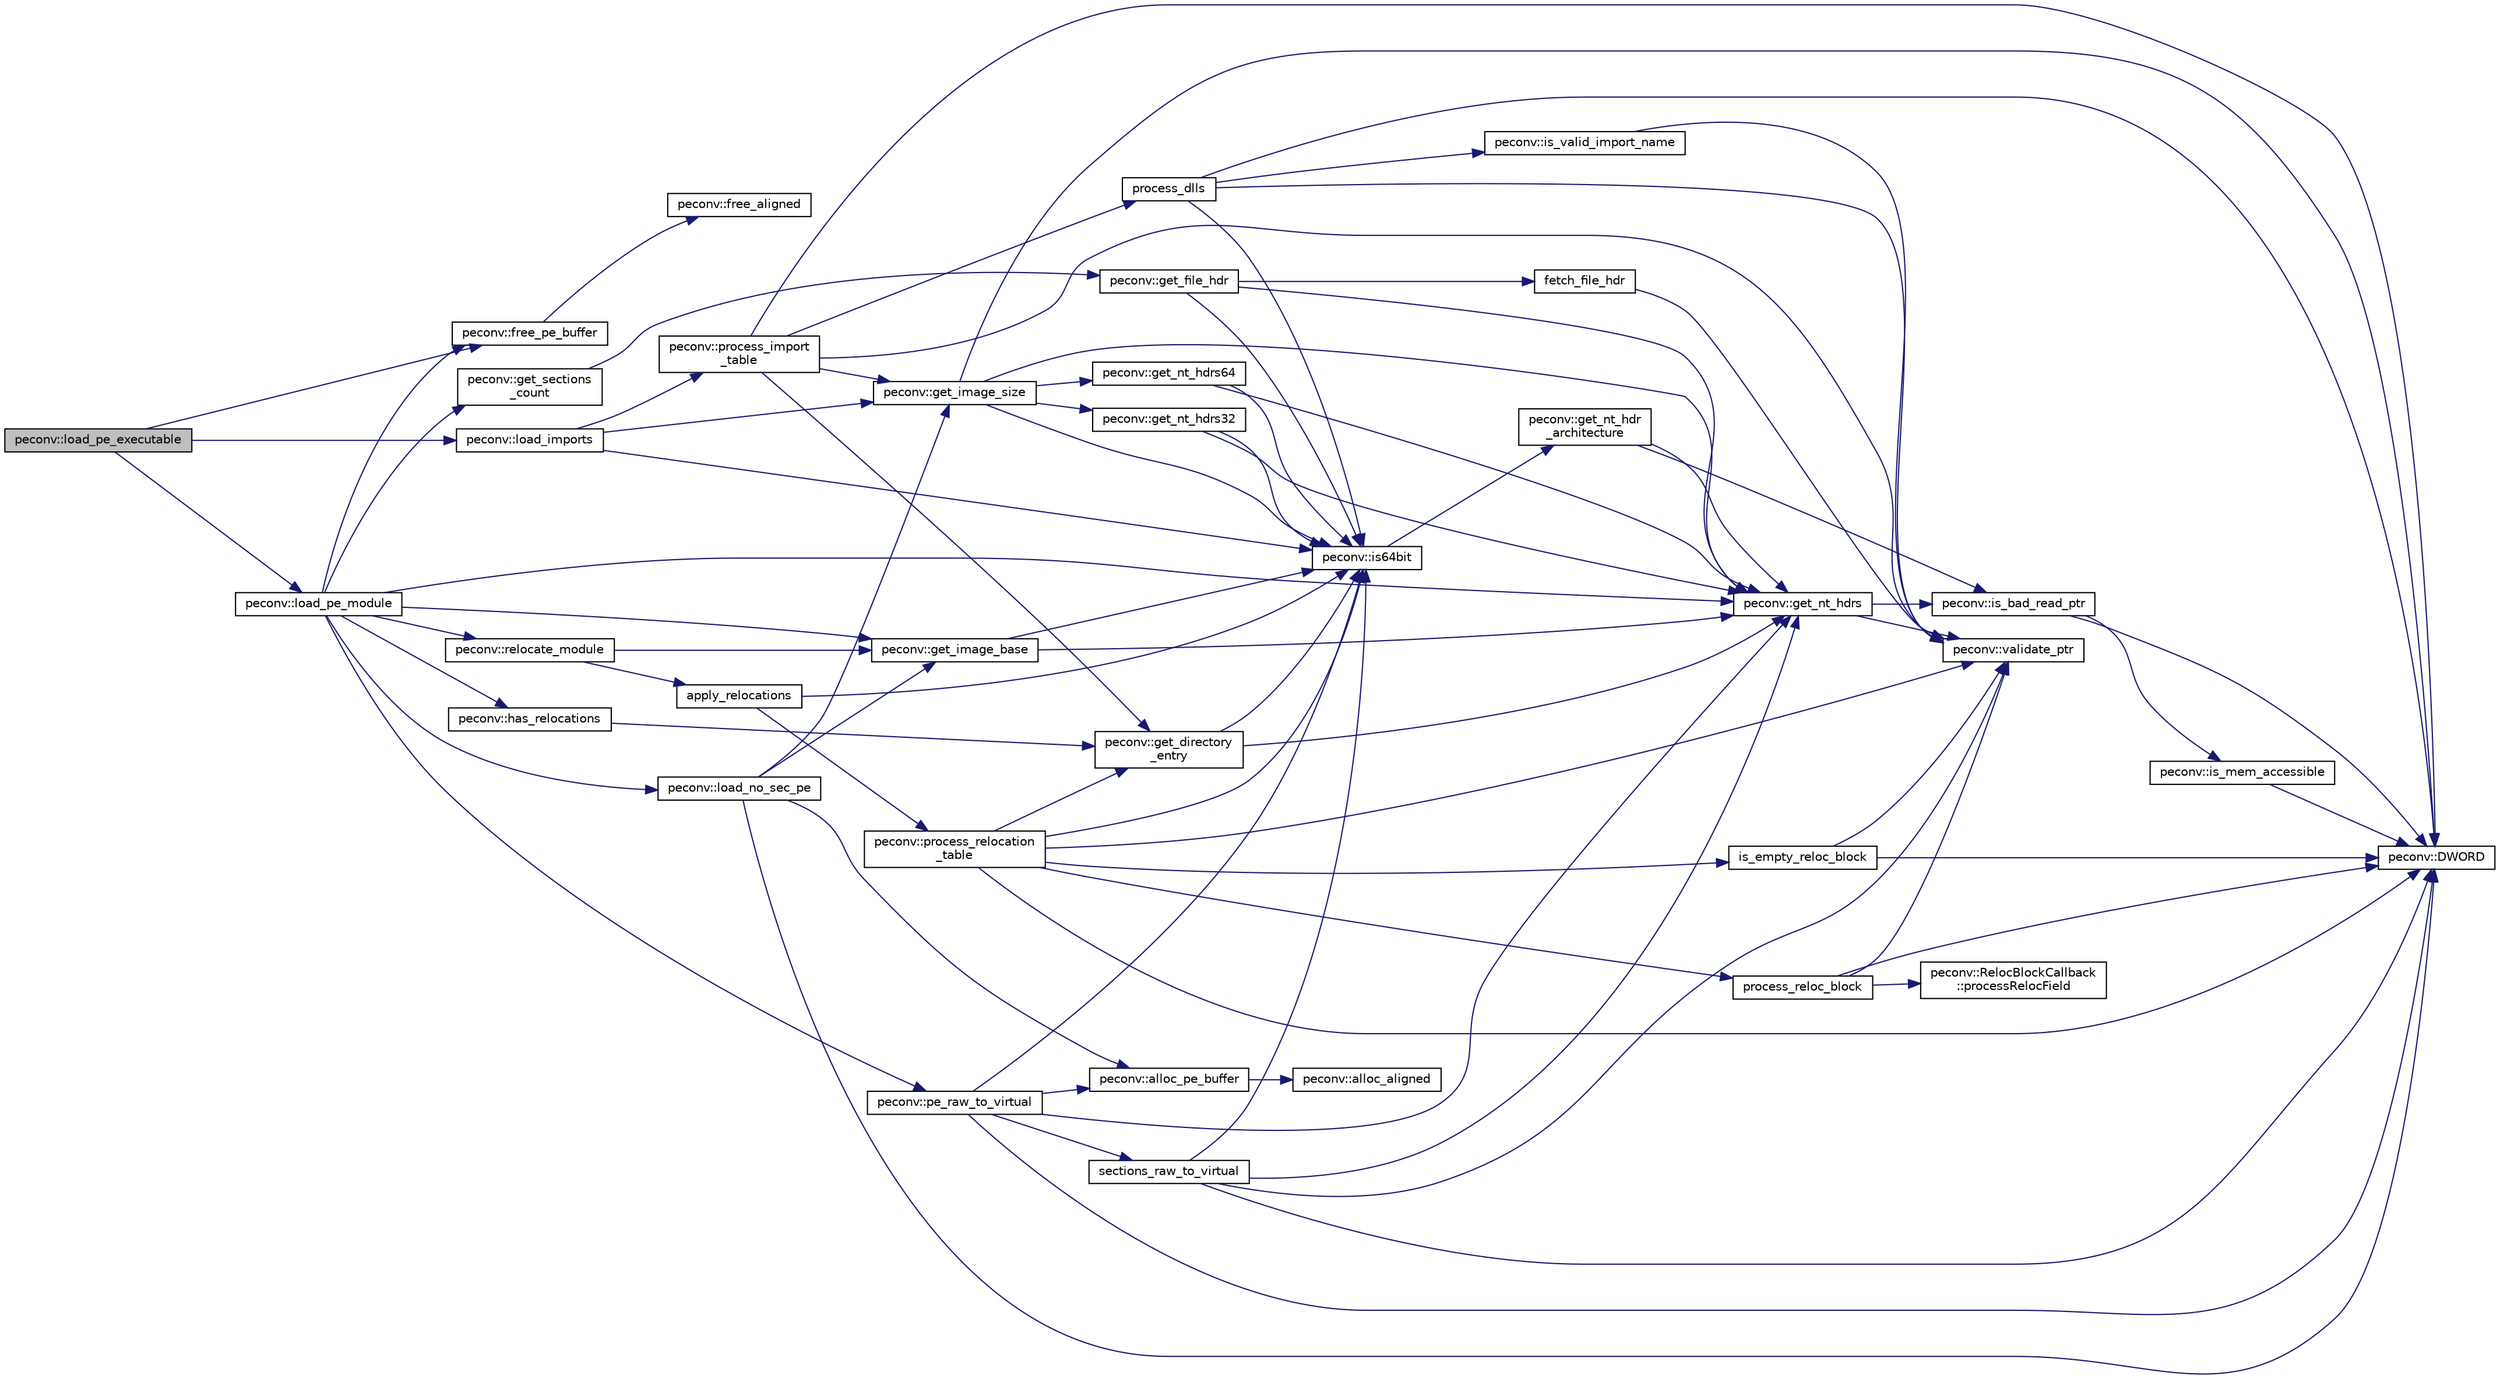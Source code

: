digraph "peconv::load_pe_executable"
{
 // LATEX_PDF_SIZE
  edge [fontname="Helvetica",fontsize="10",labelfontname="Helvetica",labelfontsize="10"];
  node [fontname="Helvetica",fontsize="10",shape=record];
  rankdir="LR";
  Node1 [label="peconv::load_pe_executable",height=0.2,width=0.4,color="black", fillcolor="grey75", style="filled", fontcolor="black",tooltip=" "];
  Node1 -> Node2 [color="midnightblue",fontsize="10",style="solid",fontname="Helvetica"];
  Node2 [label="peconv::free_pe_buffer",height=0.2,width=0.4,color="black", fillcolor="white", style="filled",URL="$namespacepeconv.html#a839f04fa06f311e3270a4305421ad35f",tooltip=" "];
  Node2 -> Node3 [color="midnightblue",fontsize="10",style="solid",fontname="Helvetica"];
  Node3 [label="peconv::free_aligned",height=0.2,width=0.4,color="black", fillcolor="white", style="filled",URL="$namespacepeconv.html#a0e37c28aa6d21070a623054c52126531",tooltip=" "];
  Node1 -> Node4 [color="midnightblue",fontsize="10",style="solid",fontname="Helvetica"];
  Node4 [label="peconv::load_imports",height=0.2,width=0.4,color="black", fillcolor="white", style="filled",URL="$namespacepeconv.html#af1c15af4855b4953de9e7b0001c67e49",tooltip=" "];
  Node4 -> Node5 [color="midnightblue",fontsize="10",style="solid",fontname="Helvetica"];
  Node5 [label="peconv::get_image_size",height=0.2,width=0.4,color="black", fillcolor="white", style="filled",URL="$namespacepeconv.html#a7d79bda8907a18a81aa6bd8e1c1626cb",tooltip=" "];
  Node5 -> Node6 [color="midnightblue",fontsize="10",style="solid",fontname="Helvetica"];
  Node6 [label="peconv::DWORD",height=0.2,width=0.4,color="black", fillcolor="white", style="filled",URL="$namespacepeconv.html#abff674ea8e527f49f9741ff81596a15d",tooltip=" "];
  Node5 -> Node7 [color="midnightblue",fontsize="10",style="solid",fontname="Helvetica"];
  Node7 [label="peconv::get_nt_hdrs",height=0.2,width=0.4,color="black", fillcolor="white", style="filled",URL="$namespacepeconv.html#ae064b93af2489f2ba43b42fdfff2f2a3",tooltip=" "];
  Node7 -> Node8 [color="midnightblue",fontsize="10",style="solid",fontname="Helvetica"];
  Node8 [label="peconv::is_bad_read_ptr",height=0.2,width=0.4,color="black", fillcolor="white", style="filled",URL="$namespacepeconv.html#aad22870e562a1bf1a8972c0f1ba88056",tooltip=" "];
  Node8 -> Node6 [color="midnightblue",fontsize="10",style="solid",fontname="Helvetica"];
  Node8 -> Node9 [color="midnightblue",fontsize="10",style="solid",fontname="Helvetica"];
  Node9 [label="peconv::is_mem_accessible",height=0.2,width=0.4,color="black", fillcolor="white", style="filled",URL="$namespacepeconv.html#a1c5650dbaaff41bf24cb94bd2ed60dcb",tooltip=" "];
  Node9 -> Node6 [color="midnightblue",fontsize="10",style="solid",fontname="Helvetica"];
  Node7 -> Node10 [color="midnightblue",fontsize="10",style="solid",fontname="Helvetica"];
  Node10 [label="peconv::validate_ptr",height=0.2,width=0.4,color="black", fillcolor="white", style="filled",URL="$namespacepeconv.html#a02f2984cee1eddb5e883917f2c231016",tooltip=" "];
  Node5 -> Node11 [color="midnightblue",fontsize="10",style="solid",fontname="Helvetica"];
  Node11 [label="peconv::get_nt_hdrs32",height=0.2,width=0.4,color="black", fillcolor="white", style="filled",URL="$namespacepeconv.html#ab292a30cfc2b59faa96b2c266fa88a87",tooltip=" "];
  Node11 -> Node7 [color="midnightblue",fontsize="10",style="solid",fontname="Helvetica"];
  Node11 -> Node12 [color="midnightblue",fontsize="10",style="solid",fontname="Helvetica"];
  Node12 [label="peconv::is64bit",height=0.2,width=0.4,color="black", fillcolor="white", style="filled",URL="$namespacepeconv.html#aa66eb25442292a01f9fcd0f1e4da899f",tooltip=" "];
  Node12 -> Node13 [color="midnightblue",fontsize="10",style="solid",fontname="Helvetica"];
  Node13 [label="peconv::get_nt_hdr\l_architecture",height=0.2,width=0.4,color="black", fillcolor="white", style="filled",URL="$namespacepeconv.html#a1621d9ae5ce1a3a0be6a9fa77c7bf59b",tooltip=" "];
  Node13 -> Node7 [color="midnightblue",fontsize="10",style="solid",fontname="Helvetica"];
  Node13 -> Node8 [color="midnightblue",fontsize="10",style="solid",fontname="Helvetica"];
  Node5 -> Node14 [color="midnightblue",fontsize="10",style="solid",fontname="Helvetica"];
  Node14 [label="peconv::get_nt_hdrs64",height=0.2,width=0.4,color="black", fillcolor="white", style="filled",URL="$namespacepeconv.html#a72becdae00f88e7627ee820b464e4127",tooltip=" "];
  Node14 -> Node7 [color="midnightblue",fontsize="10",style="solid",fontname="Helvetica"];
  Node14 -> Node12 [color="midnightblue",fontsize="10",style="solid",fontname="Helvetica"];
  Node5 -> Node12 [color="midnightblue",fontsize="10",style="solid",fontname="Helvetica"];
  Node4 -> Node12 [color="midnightblue",fontsize="10",style="solid",fontname="Helvetica"];
  Node4 -> Node15 [color="midnightblue",fontsize="10",style="solid",fontname="Helvetica"];
  Node15 [label="peconv::process_import\l_table",height=0.2,width=0.4,color="black", fillcolor="white", style="filled",URL="$namespacepeconv.html#a48b50ca71aff05c2edfca1ff816db197",tooltip=" "];
  Node15 -> Node6 [color="midnightblue",fontsize="10",style="solid",fontname="Helvetica"];
  Node15 -> Node16 [color="midnightblue",fontsize="10",style="solid",fontname="Helvetica"];
  Node16 [label="peconv::get_directory\l_entry",height=0.2,width=0.4,color="black", fillcolor="white", style="filled",URL="$namespacepeconv.html#ad22e135ef3600e6ebc35b809804f5b68",tooltip=" "];
  Node16 -> Node7 [color="midnightblue",fontsize="10",style="solid",fontname="Helvetica"];
  Node16 -> Node12 [color="midnightblue",fontsize="10",style="solid",fontname="Helvetica"];
  Node15 -> Node5 [color="midnightblue",fontsize="10",style="solid",fontname="Helvetica"];
  Node15 -> Node17 [color="midnightblue",fontsize="10",style="solid",fontname="Helvetica"];
  Node17 [label="process_dlls",height=0.2,width=0.4,color="black", fillcolor="white", style="filled",URL="$imports__loader_8cpp.html#a5d800d31ea01e77114afee0804cdef68",tooltip=" "];
  Node17 -> Node6 [color="midnightblue",fontsize="10",style="solid",fontname="Helvetica"];
  Node17 -> Node12 [color="midnightblue",fontsize="10",style="solid",fontname="Helvetica"];
  Node17 -> Node18 [color="midnightblue",fontsize="10",style="solid",fontname="Helvetica"];
  Node18 [label="peconv::is_valid_import_name",height=0.2,width=0.4,color="black", fillcolor="white", style="filled",URL="$namespacepeconv.html#ac67dbb3e437d06f60e0eb3cfcf567e90",tooltip=" "];
  Node18 -> Node10 [color="midnightblue",fontsize="10",style="solid",fontname="Helvetica"];
  Node17 -> Node10 [color="midnightblue",fontsize="10",style="solid",fontname="Helvetica"];
  Node15 -> Node10 [color="midnightblue",fontsize="10",style="solid",fontname="Helvetica"];
  Node1 -> Node19 [color="midnightblue",fontsize="10",style="solid",fontname="Helvetica"];
  Node19 [label="peconv::load_pe_module",height=0.2,width=0.4,color="black", fillcolor="white", style="filled",URL="$namespacepeconv.html#a7731531c07531385db3c749676dd702f",tooltip=" "];
  Node19 -> Node2 [color="midnightblue",fontsize="10",style="solid",fontname="Helvetica"];
  Node19 -> Node20 [color="midnightblue",fontsize="10",style="solid",fontname="Helvetica"];
  Node20 [label="peconv::get_image_base",height=0.2,width=0.4,color="black", fillcolor="white", style="filled",URL="$namespacepeconv.html#a413347caca570436e87a5dedc988660d",tooltip=" "];
  Node20 -> Node7 [color="midnightblue",fontsize="10",style="solid",fontname="Helvetica"];
  Node20 -> Node12 [color="midnightblue",fontsize="10",style="solid",fontname="Helvetica"];
  Node19 -> Node7 [color="midnightblue",fontsize="10",style="solid",fontname="Helvetica"];
  Node19 -> Node21 [color="midnightblue",fontsize="10",style="solid",fontname="Helvetica"];
  Node21 [label="peconv::get_sections\l_count",height=0.2,width=0.4,color="black", fillcolor="white", style="filled",URL="$namespacepeconv.html#ab2271a167be8077d8ca0ab9b9bf9483f",tooltip=" "];
  Node21 -> Node22 [color="midnightblue",fontsize="10",style="solid",fontname="Helvetica"];
  Node22 [label="peconv::get_file_hdr",height=0.2,width=0.4,color="black", fillcolor="white", style="filled",URL="$namespacepeconv.html#a30c642b479e9bd27a66332b73d65cabb",tooltip=" "];
  Node22 -> Node23 [color="midnightblue",fontsize="10",style="solid",fontname="Helvetica"];
  Node23 [label="fetch_file_hdr",height=0.2,width=0.4,color="black", fillcolor="white", style="filled",URL="$pe__hdrs__helper_8cpp.html#a1de4bb4b596838882f60e7b5ebdb844c",tooltip=" "];
  Node23 -> Node10 [color="midnightblue",fontsize="10",style="solid",fontname="Helvetica"];
  Node22 -> Node7 [color="midnightblue",fontsize="10",style="solid",fontname="Helvetica"];
  Node22 -> Node12 [color="midnightblue",fontsize="10",style="solid",fontname="Helvetica"];
  Node19 -> Node24 [color="midnightblue",fontsize="10",style="solid",fontname="Helvetica"];
  Node24 [label="peconv::has_relocations",height=0.2,width=0.4,color="black", fillcolor="white", style="filled",URL="$namespacepeconv.html#a0b3a6cb6bb1f0b3ac8b2b4556d491d65",tooltip=" "];
  Node24 -> Node16 [color="midnightblue",fontsize="10",style="solid",fontname="Helvetica"];
  Node19 -> Node25 [color="midnightblue",fontsize="10",style="solid",fontname="Helvetica"];
  Node25 [label="peconv::load_no_sec_pe",height=0.2,width=0.4,color="black", fillcolor="white", style="filled",URL="$namespacepeconv.html#a79430c87aeeae4bbe1df7efc7830a438",tooltip=" "];
  Node25 -> Node26 [color="midnightblue",fontsize="10",style="solid",fontname="Helvetica"];
  Node26 [label="peconv::alloc_pe_buffer",height=0.2,width=0.4,color="black", fillcolor="white", style="filled",URL="$namespacepeconv.html#a92647f207ca261ca38ff516943501dd1",tooltip=" "];
  Node26 -> Node27 [color="midnightblue",fontsize="10",style="solid",fontname="Helvetica"];
  Node27 [label="peconv::alloc_aligned",height=0.2,width=0.4,color="black", fillcolor="white", style="filled",URL="$namespacepeconv.html#a3df24248b3c8c9be64db51a405486923",tooltip=" "];
  Node25 -> Node6 [color="midnightblue",fontsize="10",style="solid",fontname="Helvetica"];
  Node25 -> Node20 [color="midnightblue",fontsize="10",style="solid",fontname="Helvetica"];
  Node25 -> Node5 [color="midnightblue",fontsize="10",style="solid",fontname="Helvetica"];
  Node19 -> Node28 [color="midnightblue",fontsize="10",style="solid",fontname="Helvetica"];
  Node28 [label="peconv::pe_raw_to_virtual",height=0.2,width=0.4,color="black", fillcolor="white", style="filled",URL="$namespacepeconv.html#aa1700ed9ad374834ca6b2b07f146ad0b",tooltip=" "];
  Node28 -> Node26 [color="midnightblue",fontsize="10",style="solid",fontname="Helvetica"];
  Node28 -> Node6 [color="midnightblue",fontsize="10",style="solid",fontname="Helvetica"];
  Node28 -> Node7 [color="midnightblue",fontsize="10",style="solid",fontname="Helvetica"];
  Node28 -> Node12 [color="midnightblue",fontsize="10",style="solid",fontname="Helvetica"];
  Node28 -> Node29 [color="midnightblue",fontsize="10",style="solid",fontname="Helvetica"];
  Node29 [label="sections_raw_to_virtual",height=0.2,width=0.4,color="black", fillcolor="white", style="filled",URL="$pe__raw__to__virtual_8cpp.html#aa36f9f164cf7634ae71609daf64770cd",tooltip=" "];
  Node29 -> Node6 [color="midnightblue",fontsize="10",style="solid",fontname="Helvetica"];
  Node29 -> Node7 [color="midnightblue",fontsize="10",style="solid",fontname="Helvetica"];
  Node29 -> Node12 [color="midnightblue",fontsize="10",style="solid",fontname="Helvetica"];
  Node29 -> Node10 [color="midnightblue",fontsize="10",style="solid",fontname="Helvetica"];
  Node19 -> Node30 [color="midnightblue",fontsize="10",style="solid",fontname="Helvetica"];
  Node30 [label="peconv::relocate_module",height=0.2,width=0.4,color="black", fillcolor="white", style="filled",URL="$namespacepeconv.html#ab35521cbdafa0310a0d7e9d1525beed8",tooltip=" "];
  Node30 -> Node31 [color="midnightblue",fontsize="10",style="solid",fontname="Helvetica"];
  Node31 [label="apply_relocations",height=0.2,width=0.4,color="black", fillcolor="white", style="filled",URL="$relocate_8cpp.html#a66ddf83b81ed1c6787ffb1421a4f94b5",tooltip=" "];
  Node31 -> Node12 [color="midnightblue",fontsize="10",style="solid",fontname="Helvetica"];
  Node31 -> Node32 [color="midnightblue",fontsize="10",style="solid",fontname="Helvetica"];
  Node32 [label="peconv::process_relocation\l_table",height=0.2,width=0.4,color="black", fillcolor="white", style="filled",URL="$namespacepeconv.html#a7e87560c87993545d9e1ece20e756bfb",tooltip=" "];
  Node32 -> Node6 [color="midnightblue",fontsize="10",style="solid",fontname="Helvetica"];
  Node32 -> Node16 [color="midnightblue",fontsize="10",style="solid",fontname="Helvetica"];
  Node32 -> Node12 [color="midnightblue",fontsize="10",style="solid",fontname="Helvetica"];
  Node32 -> Node33 [color="midnightblue",fontsize="10",style="solid",fontname="Helvetica"];
  Node33 [label="is_empty_reloc_block",height=0.2,width=0.4,color="black", fillcolor="white", style="filled",URL="$relocate_8cpp.html#a8d5cd17d6da3200a78291b6000d37ac2",tooltip=" "];
  Node33 -> Node6 [color="midnightblue",fontsize="10",style="solid",fontname="Helvetica"];
  Node33 -> Node10 [color="midnightblue",fontsize="10",style="solid",fontname="Helvetica"];
  Node32 -> Node34 [color="midnightblue",fontsize="10",style="solid",fontname="Helvetica"];
  Node34 [label="process_reloc_block",height=0.2,width=0.4,color="black", fillcolor="white", style="filled",URL="$relocate_8cpp.html#a093b755c4e9d6081fda4f19ff3bc19ec",tooltip=" "];
  Node34 -> Node6 [color="midnightblue",fontsize="10",style="solid",fontname="Helvetica"];
  Node34 -> Node35 [color="midnightblue",fontsize="10",style="solid",fontname="Helvetica"];
  Node35 [label="peconv::RelocBlockCallback\l::processRelocField",height=0.2,width=0.4,color="black", fillcolor="white", style="filled",URL="$classpeconv_1_1_reloc_block_callback.html#ac5f7dfc42d843ee4c369afad0f8b0f8f",tooltip=" "];
  Node34 -> Node10 [color="midnightblue",fontsize="10",style="solid",fontname="Helvetica"];
  Node32 -> Node10 [color="midnightblue",fontsize="10",style="solid",fontname="Helvetica"];
  Node30 -> Node20 [color="midnightblue",fontsize="10",style="solid",fontname="Helvetica"];
}
